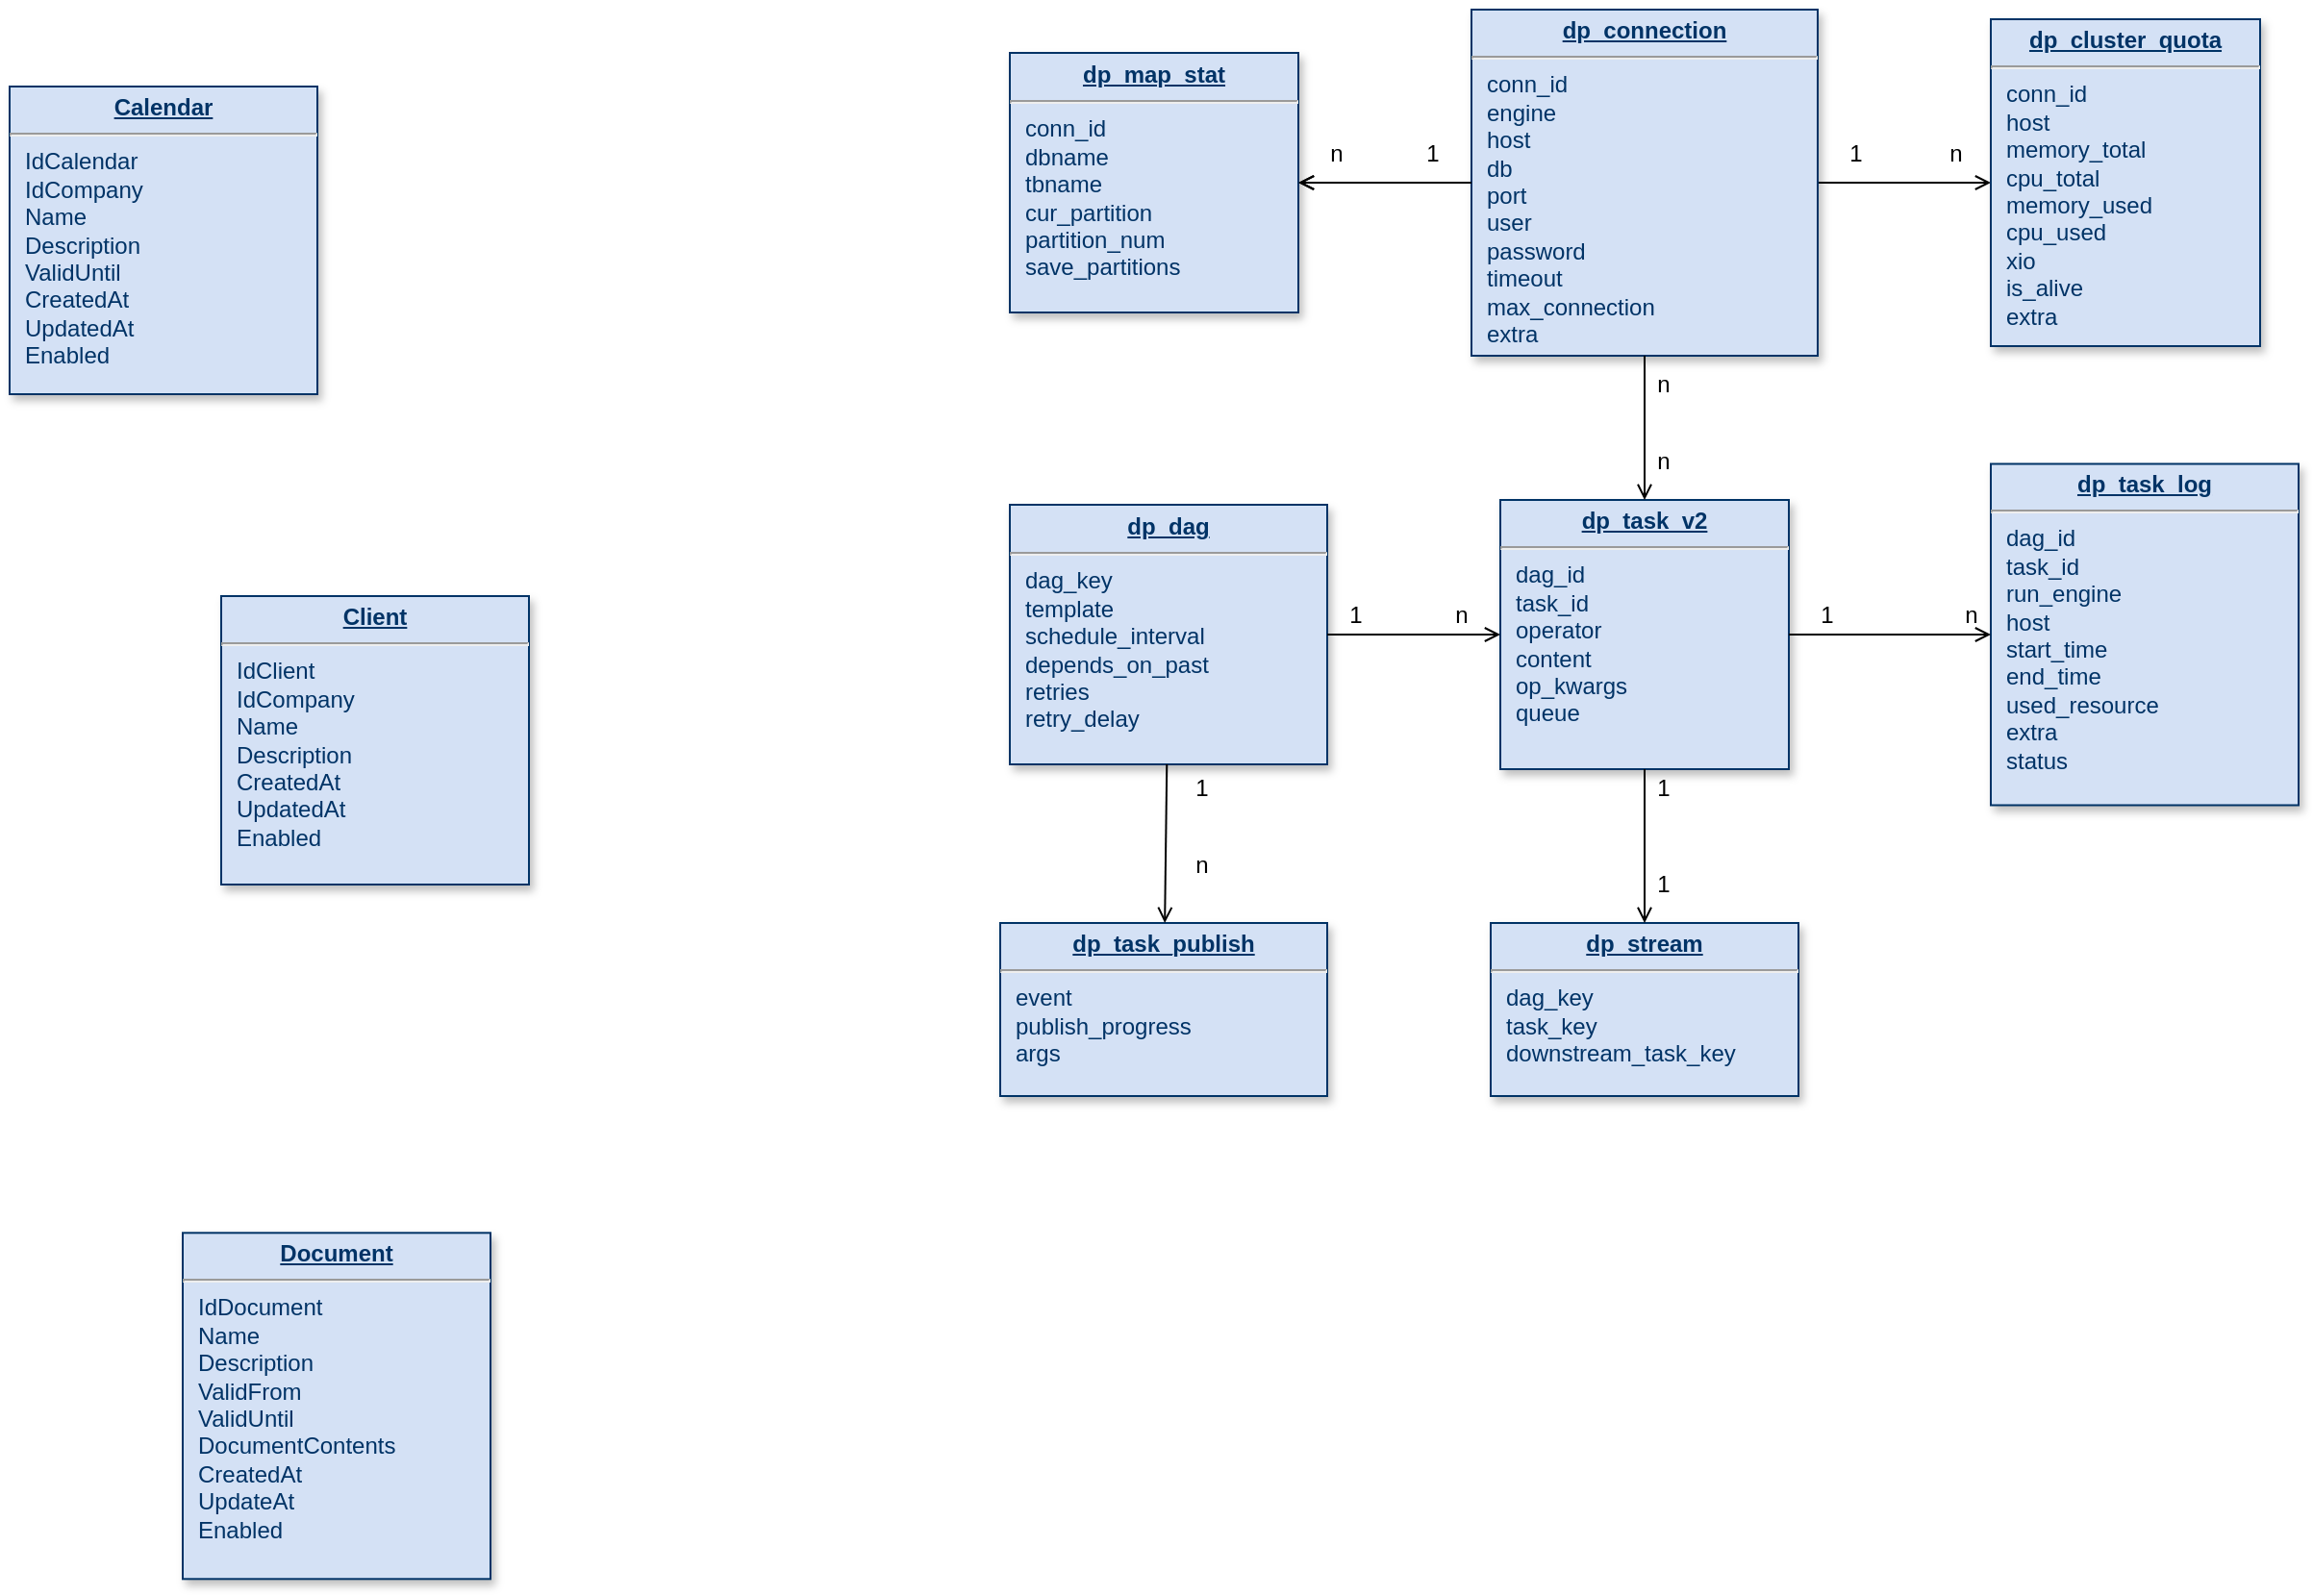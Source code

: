<mxfile version="13.7.5" type="github">
  <diagram name="Page-1" id="efa7a0a1-bf9b-a30e-e6df-94a7791c09e9">
    <mxGraphModel dx="1426" dy="826" grid="1" gridSize="10" guides="1" tooltips="1" connect="1" arrows="1" fold="1" page="1" pageScale="1" pageWidth="826" pageHeight="1169" background="#ffffff" math="0" shadow="0">
      <root>
        <mxCell id="0" />
        <mxCell id="1" parent="0" />
        <mxCell id="21" value="&lt;p style=&quot;margin: 0px; margin-top: 4px; text-align: center; text-decoration: underline;&quot;&gt;&lt;strong&gt;Calendar&lt;/strong&gt;&lt;/p&gt;&lt;hr /&gt;&lt;p style=&quot;margin: 0px; margin-left: 8px;&quot;&gt;IdCalendar&lt;/p&gt;&lt;p style=&quot;margin: 0px; margin-left: 8px;&quot;&gt;IdCompany&lt;/p&gt;&lt;p style=&quot;margin: 0px; margin-left: 8px;&quot;&gt;Name&lt;/p&gt;&lt;p style=&quot;margin: 0px; margin-left: 8px;&quot;&gt;Description&lt;/p&gt;&lt;p style=&quot;margin: 0px; margin-left: 8px;&quot;&gt;ValidUntil&lt;/p&gt;&lt;p style=&quot;margin: 0px; margin-left: 8px;&quot;&gt;CreatedAt&lt;/p&gt;&lt;p style=&quot;margin: 0px; margin-left: 8px;&quot;&gt;UpdatedAt&lt;/p&gt;&lt;p style=&quot;margin: 0px; margin-left: 8px;&quot;&gt;Enabled&lt;/p&gt;" style="verticalAlign=top;align=left;overflow=fill;fontSize=12;fontFamily=Helvetica;html=1;strokeColor=#003366;shadow=1;fillColor=#D4E1F5;fontColor=#003366" parent="1" vertex="1">
          <mxGeometry x="40.0" y="285.0" width="160" height="160" as="geometry" />
        </mxCell>
        <mxCell id="7DnOVnsCaPbM43TMSj-S-132" value="" style="edgeStyle=none;rounded=1;orthogonalLoop=1;jettySize=auto;html=1;endArrow=open;endFill=0;" edge="1" parent="1" source="22" target="7DnOVnsCaPbM43TMSj-S-127">
          <mxGeometry relative="1" as="geometry" />
        </mxCell>
        <mxCell id="7DnOVnsCaPbM43TMSj-S-147" value="" style="edgeStyle=none;rounded=1;orthogonalLoop=1;jettySize=auto;html=1;endArrow=open;endFill=0;" edge="1" parent="1" source="22" target="7DnOVnsCaPbM43TMSj-S-131">
          <mxGeometry relative="1" as="geometry" />
        </mxCell>
        <mxCell id="22" value="&lt;p style=&quot;margin: 0px ; margin-top: 4px ; text-align: center ; text-decoration: underline&quot;&gt;&lt;b&gt;dp_connection&lt;/b&gt;&lt;/p&gt;&lt;hr&gt;&lt;p style=&quot;margin: 0px ; margin-left: 8px&quot;&gt;conn_id&lt;br&gt;&lt;/p&gt;&lt;p style=&quot;margin: 0px ; margin-left: 8px&quot;&gt;engine&lt;/p&gt;&lt;p style=&quot;margin: 0px ; margin-left: 8px&quot;&gt;host&lt;br&gt;&lt;/p&gt;&lt;p style=&quot;margin: 0px ; margin-left: 8px&quot;&gt;db&lt;/p&gt;&lt;p style=&quot;margin: 0px ; margin-left: 8px&quot;&gt;port&lt;/p&gt;&lt;p style=&quot;margin: 0px ; margin-left: 8px&quot;&gt;user&lt;br&gt;&lt;/p&gt;&lt;p style=&quot;margin: 0px ; margin-left: 8px&quot;&gt;password&lt;br&gt;&lt;/p&gt;&lt;p style=&quot;margin: 0px ; margin-left: 8px&quot;&gt;timeout&lt;/p&gt;&lt;p style=&quot;margin: 0px ; margin-left: 8px&quot;&gt;max_connection&lt;br&gt;&lt;/p&gt;&lt;p style=&quot;margin: 0px ; margin-left: 8px&quot;&gt;extra&lt;br&gt;&lt;/p&gt;&lt;p style=&quot;margin: 0px ; margin-left: 8px&quot;&gt;&lt;br&gt;&lt;/p&gt;&lt;p style=&quot;margin: 0px ; margin-left: 8px&quot;&gt;&lt;br&gt;&lt;/p&gt;&lt;p style=&quot;margin: 0px ; margin-left: 8px&quot;&gt;&lt;br&gt;&lt;/p&gt;&lt;p style=&quot;margin: 0px ; margin-left: 8px&quot;&gt;&lt;br&gt;&lt;/p&gt;&lt;p style=&quot;margin: 0px ; margin-left: 8px&quot;&gt;&lt;br&gt;&lt;/p&gt;" style="verticalAlign=top;align=left;overflow=fill;fontSize=12;fontFamily=Helvetica;html=1;strokeColor=#003366;shadow=1;fillColor=#D4E1F5;fontColor=#003366" parent="1" vertex="1">
          <mxGeometry x="800" y="245" width="180" height="180" as="geometry" />
        </mxCell>
        <mxCell id="24" value="&lt;p style=&quot;margin: 0px; margin-top: 4px; text-align: center; text-decoration: underline;&quot;&gt;&lt;strong&gt;Client&lt;/strong&gt;&lt;/p&gt;&lt;hr /&gt;&lt;p style=&quot;margin: 0px; margin-left: 8px;&quot;&gt;IdClient&lt;/p&gt;&lt;p style=&quot;margin: 0px; margin-left: 8px;&quot;&gt;IdCompany&lt;/p&gt;&lt;p style=&quot;margin: 0px; margin-left: 8px;&quot;&gt;Name&lt;/p&gt;&lt;p style=&quot;margin: 0px; margin-left: 8px;&quot;&gt;Description&lt;/p&gt;&lt;p style=&quot;margin: 0px; margin-left: 8px;&quot;&gt;CreatedAt&lt;/p&gt;&lt;p style=&quot;margin: 0px; margin-left: 8px;&quot;&gt;UpdatedAt&lt;/p&gt;&lt;p style=&quot;margin: 0px; margin-left: 8px;&quot;&gt;Enabled&lt;/p&gt;" style="verticalAlign=top;align=left;overflow=fill;fontSize=12;fontFamily=Helvetica;html=1;strokeColor=#003366;shadow=1;fillColor=#D4E1F5;fontColor=#003366" parent="1" vertex="1">
          <mxGeometry x="150.0" y="550.0" width="160" height="150" as="geometry" />
        </mxCell>
        <mxCell id="28" value="&lt;p style=&quot;margin: 0px; margin-top: 4px; text-align: center; text-decoration: underline;&quot;&gt;&lt;strong&gt;Document&lt;/strong&gt;&lt;/p&gt;&lt;hr /&gt;&lt;p style=&quot;margin: 0px; margin-left: 8px;&quot;&gt;IdDocument&lt;/p&gt;&lt;p style=&quot;margin: 0px; margin-left: 8px;&quot;&gt;Name&lt;/p&gt;&lt;p style=&quot;margin: 0px; margin-left: 8px;&quot;&gt;Description&lt;/p&gt;&lt;p style=&quot;margin: 0px; margin-left: 8px;&quot;&gt;ValidFrom&lt;/p&gt;&lt;p style=&quot;margin: 0px; margin-left: 8px;&quot;&gt;ValidUntil&lt;/p&gt;&lt;p style=&quot;margin: 0px; margin-left: 8px;&quot;&gt;DocumentContents&lt;/p&gt;&lt;p style=&quot;margin: 0px; margin-left: 8px;&quot;&gt;CreatedAt&lt;/p&gt;&lt;p style=&quot;margin: 0px; margin-left: 8px;&quot;&gt;UpdateAt&lt;/p&gt;&lt;p style=&quot;margin: 0px; margin-left: 8px;&quot;&gt;Enabled&lt;/p&gt;" style="verticalAlign=top;align=left;overflow=fill;fontSize=12;fontFamily=Helvetica;html=1;strokeColor=#003366;shadow=1;fillColor=#D4E1F5;fontColor=#003366" parent="1" vertex="1">
          <mxGeometry x="130.0" y="881.16" width="160" height="180" as="geometry" />
        </mxCell>
        <mxCell id="7DnOVnsCaPbM43TMSj-S-116" value="&lt;p style=&quot;margin: 0px ; margin-top: 4px ; text-align: center ; text-decoration: underline&quot;&gt;&lt;b&gt;dp_dag&lt;/b&gt;&lt;/p&gt;&lt;hr&gt;&lt;p style=&quot;margin: 0px ; margin-left: 8px&quot;&gt;dag_key&lt;br&gt;&lt;/p&gt;&lt;p style=&quot;margin: 0px ; margin-left: 8px&quot;&gt;template&lt;br&gt;&lt;/p&gt;&lt;p style=&quot;margin: 0px ; margin-left: 8px&quot;&gt;schedule_interval&lt;br&gt;&lt;/p&gt;&lt;p style=&quot;margin: 0px ; margin-left: 8px&quot;&gt;depends_on_past&lt;br&gt;&lt;/p&gt;&lt;p style=&quot;margin: 0px ; margin-left: 8px&quot;&gt;retries&lt;br&gt;&lt;/p&gt;&lt;p style=&quot;margin: 0px ; margin-left: 8px&quot;&gt;retry_delay&lt;br&gt;&lt;/p&gt;" style="verticalAlign=top;align=left;overflow=fill;fontSize=12;fontFamily=Helvetica;html=1;strokeColor=#003366;shadow=1;fillColor=#D4E1F5;fontColor=#003366" vertex="1" parent="1">
          <mxGeometry x="560" y="502.5" width="165" height="135" as="geometry" />
        </mxCell>
        <mxCell id="7DnOVnsCaPbM43TMSj-S-118" value="&lt;p style=&quot;margin: 0px ; margin-top: 4px ; text-align: center ; text-decoration: underline&quot;&gt;&lt;b&gt;dp_task_log&lt;/b&gt;&lt;/p&gt;&lt;hr&gt;&lt;p style=&quot;margin: 0px ; margin-left: 8px&quot;&gt;dag_id&lt;/p&gt;&lt;p style=&quot;margin: 0px ; margin-left: 8px&quot;&gt;task_id&lt;/p&gt;&lt;p style=&quot;margin: 0px ; margin-left: 8px&quot;&gt;run_engine&lt;br&gt;&lt;/p&gt;&lt;p style=&quot;margin: 0px ; margin-left: 8px&quot;&gt;host&lt;/p&gt;&lt;p style=&quot;margin: 0px ; margin-left: 8px&quot;&gt;start_time&lt;/p&gt;&lt;p style=&quot;margin: 0px ; margin-left: 8px&quot;&gt;end_time&lt;/p&gt;&lt;p style=&quot;margin: 0px ; margin-left: 8px&quot;&gt;used_resource&lt;/p&gt;&lt;p style=&quot;margin: 0px ; margin-left: 8px&quot;&gt;extra&lt;/p&gt;&lt;p style=&quot;margin: 0px ; margin-left: 8px&quot;&gt;status&lt;/p&gt;&lt;p style=&quot;margin: 0px ; margin-left: 8px&quot;&gt;&lt;br&gt;&lt;/p&gt;" style="verticalAlign=top;align=left;overflow=fill;fontSize=12;fontFamily=Helvetica;html=1;strokeColor=#003366;shadow=1;fillColor=#D4E1F5;fontColor=#003366" vertex="1" parent="1">
          <mxGeometry x="1070" y="481.25" width="160" height="177.5" as="geometry" />
        </mxCell>
        <mxCell id="7DnOVnsCaPbM43TMSj-S-127" value="&lt;p style=&quot;margin: 0px ; margin-top: 4px ; text-align: center ; text-decoration: underline&quot;&gt;&lt;b&gt;dp_cluster_quota&lt;/b&gt;&lt;/p&gt;&lt;hr&gt;&lt;p style=&quot;margin: 0px ; margin-left: 8px&quot;&gt;conn_id&lt;/p&gt;&lt;p style=&quot;margin: 0px ; margin-left: 8px&quot;&gt;host&lt;/p&gt;&lt;p style=&quot;margin: 0px ; margin-left: 8px&quot;&gt;memory_total&lt;/p&gt;&lt;p style=&quot;margin: 0px ; margin-left: 8px&quot;&gt;cpu_total&lt;/p&gt;&lt;p style=&quot;margin: 0px ; margin-left: 8px&quot;&gt;memory_used&lt;/p&gt;&lt;p style=&quot;margin: 0px ; margin-left: 8px&quot;&gt;cpu_used&lt;/p&gt;&lt;p style=&quot;margin: 0px ; margin-left: 8px&quot;&gt;xio&lt;/p&gt;&lt;p style=&quot;margin: 0px ; margin-left: 8px&quot;&gt;is_alive&lt;/p&gt;&lt;p style=&quot;margin: 0px ; margin-left: 8px&quot;&gt;extra&lt;/p&gt;&lt;p style=&quot;margin: 0px ; margin-left: 8px&quot;&gt;&lt;br&gt;&lt;/p&gt;&lt;p style=&quot;margin: 0px ; margin-left: 8px&quot;&gt;&lt;br&gt;&lt;/p&gt;&lt;p style=&quot;margin: 0px ; margin-left: 8px&quot;&gt;&lt;br&gt;&lt;/p&gt;&lt;p style=&quot;margin: 0px ; margin-left: 8px&quot;&gt;&lt;br&gt;&lt;/p&gt;&lt;p style=&quot;margin: 0px ; margin-left: 8px&quot;&gt;&lt;br&gt;&lt;/p&gt;&lt;p style=&quot;margin: 0px ; margin-left: 8px&quot;&gt;&lt;br&gt;&lt;/p&gt;" style="verticalAlign=top;align=left;overflow=fill;fontSize=12;fontFamily=Helvetica;html=1;strokeColor=#003366;shadow=1;fillColor=#D4E1F5;fontColor=#003366" vertex="1" parent="1">
          <mxGeometry x="1070" y="250" width="140" height="170" as="geometry" />
        </mxCell>
        <mxCell id="7DnOVnsCaPbM43TMSj-S-129" value="&lt;p style=&quot;margin: 0px ; margin-top: 4px ; text-align: center ; text-decoration: underline&quot;&gt;&lt;b&gt;dp_task_publish&lt;/b&gt;&lt;/p&gt;&lt;hr&gt;&lt;p style=&quot;margin: 0px ; margin-left: 8px&quot;&gt;event&lt;/p&gt;&lt;p style=&quot;margin: 0px ; margin-left: 8px&quot;&gt;publish_progress&lt;/p&gt;&lt;p style=&quot;margin: 0px ; margin-left: 8px&quot;&gt;args&lt;/p&gt;&lt;p style=&quot;margin: 0px ; margin-left: 8px&quot;&gt;&lt;br&gt;&lt;/p&gt;" style="verticalAlign=top;align=left;overflow=fill;fontSize=12;fontFamily=Helvetica;html=1;strokeColor=#003366;shadow=1;fillColor=#D4E1F5;fontColor=#003366" vertex="1" parent="1">
          <mxGeometry x="555" y="720" width="170" height="90" as="geometry" />
        </mxCell>
        <mxCell id="7DnOVnsCaPbM43TMSj-S-130" value="&lt;p style=&quot;margin: 0px ; margin-top: 4px ; text-align: center ; text-decoration: underline&quot;&gt;&lt;b&gt;dp_task_v2&lt;/b&gt;&lt;/p&gt;&lt;hr&gt;&lt;p style=&quot;margin: 0px ; margin-left: 8px&quot;&gt;&lt;span&gt;dag_id&lt;/span&gt;&lt;br&gt;&lt;/p&gt;&lt;p style=&quot;margin: 0px ; margin-left: 8px&quot;&gt;task_id&lt;/p&gt;&lt;p style=&quot;margin: 0px ; margin-left: 8px&quot;&gt;&lt;span&gt;operator&lt;/span&gt;&lt;/p&gt;&lt;p style=&quot;margin: 0px ; margin-left: 8px&quot;&gt;content&lt;br&gt;&lt;/p&gt;&lt;p style=&quot;margin: 0px ; margin-left: 8px&quot;&gt;op_kwargs&lt;/p&gt;&lt;p style=&quot;margin: 0px ; margin-left: 8px&quot;&gt;queue&lt;/p&gt;&lt;p style=&quot;margin: 0px ; margin-left: 8px&quot;&gt;&lt;br&gt;&lt;/p&gt;&lt;p style=&quot;margin: 0px ; margin-left: 8px&quot;&gt;&lt;br&gt;&lt;/p&gt;" style="verticalAlign=top;align=left;overflow=fill;fontSize=12;fontFamily=Helvetica;html=1;strokeColor=#003366;shadow=1;fillColor=#D4E1F5;fontColor=#003366" vertex="1" parent="1">
          <mxGeometry x="815" y="500" width="150" height="140" as="geometry" />
        </mxCell>
        <mxCell id="7DnOVnsCaPbM43TMSj-S-131" value="&lt;p style=&quot;margin: 0px ; margin-top: 4px ; text-align: center ; text-decoration: underline&quot;&gt;&lt;b&gt;dp_map_stat&lt;/b&gt;&lt;/p&gt;&lt;hr&gt;&lt;p style=&quot;margin: 0px ; margin-left: 8px&quot;&gt;conn_id&lt;/p&gt;&lt;p style=&quot;margin: 0px ; margin-left: 8px&quot;&gt;dbname&lt;br&gt;&lt;/p&gt;&lt;p style=&quot;margin: 0px ; margin-left: 8px&quot;&gt;tbname&lt;br&gt;&lt;/p&gt;&lt;p style=&quot;margin: 0px ; margin-left: 8px&quot;&gt;cur_partition&lt;br&gt;&lt;/p&gt;&lt;p style=&quot;margin: 0px ; margin-left: 8px&quot;&gt;partition_num&lt;/p&gt;&lt;p style=&quot;margin: 0px ; margin-left: 8px&quot;&gt;&lt;span&gt;save_partitions&lt;/span&gt;&lt;br&gt;&lt;/p&gt;&lt;p style=&quot;margin: 0px ; margin-left: 8px&quot;&gt;&lt;br&gt;&lt;/p&gt;" style="verticalAlign=top;align=left;overflow=fill;fontSize=12;fontFamily=Helvetica;html=1;strokeColor=#003366;shadow=1;fillColor=#D4E1F5;fontColor=#003366" vertex="1" parent="1">
          <mxGeometry x="560" y="267.5" width="150" height="135" as="geometry" />
        </mxCell>
        <mxCell id="7DnOVnsCaPbM43TMSj-S-133" value="" style="edgeStyle=none;rounded=1;orthogonalLoop=1;jettySize=auto;html=1;endArrow=open;endFill=0;entryX=1;entryY=0.5;entryDx=0;entryDy=0;" edge="1" parent="1" source="22" target="7DnOVnsCaPbM43TMSj-S-131">
          <mxGeometry relative="1" as="geometry">
            <mxPoint x="780" y="320" as="sourcePoint" />
            <mxPoint x="800" y="470" as="targetPoint" />
          </mxGeometry>
        </mxCell>
        <mxCell id="7DnOVnsCaPbM43TMSj-S-134" value="" style="endArrow=open;html=1;rounded=1;endFill=0;entryX=0.5;entryY=0;entryDx=0;entryDy=0;exitX=0.5;exitY=1;exitDx=0;exitDy=0;" edge="1" parent="1" source="22" target="7DnOVnsCaPbM43TMSj-S-130">
          <mxGeometry width="50" height="50" relative="1" as="geometry">
            <mxPoint x="826" y="471.8" as="sourcePoint" />
            <mxPoint x="916" y="470" as="targetPoint" />
          </mxGeometry>
        </mxCell>
        <mxCell id="7DnOVnsCaPbM43TMSj-S-135" value="" style="endArrow=open;html=1;rounded=1;endFill=0;exitX=1;exitY=0.5;exitDx=0;exitDy=0;" edge="1" parent="1" source="7DnOVnsCaPbM43TMSj-S-130" target="7DnOVnsCaPbM43TMSj-S-118">
          <mxGeometry width="50" height="50" relative="1" as="geometry">
            <mxPoint x="900" y="435" as="sourcePoint" />
            <mxPoint x="900" y="520" as="targetPoint" />
          </mxGeometry>
        </mxCell>
        <mxCell id="7DnOVnsCaPbM43TMSj-S-136" value="&lt;p style=&quot;margin: 0px ; margin-top: 4px ; text-align: center ; text-decoration: underline&quot;&gt;&lt;b&gt;dp_stream&lt;/b&gt;&lt;/p&gt;&lt;hr&gt;&lt;p style=&quot;margin: 0px ; margin-left: 8px&quot;&gt;dag_key&lt;br&gt;&lt;/p&gt;&lt;p style=&quot;margin: 0px ; margin-left: 8px&quot;&gt;task_key&lt;br&gt;&lt;/p&gt;&lt;p style=&quot;margin: 0px ; margin-left: 8px&quot;&gt;downstream_task_key&lt;br&gt;&lt;/p&gt;" style="verticalAlign=top;align=left;overflow=fill;fontSize=12;fontFamily=Helvetica;html=1;strokeColor=#003366;shadow=1;fillColor=#D4E1F5;fontColor=#003366" vertex="1" parent="1">
          <mxGeometry x="810" y="720" width="160" height="90" as="geometry" />
        </mxCell>
        <mxCell id="7DnOVnsCaPbM43TMSj-S-139" value="" style="endArrow=open;html=1;rounded=1;endFill=0;" edge="1" parent="1" source="7DnOVnsCaPbM43TMSj-S-130" target="7DnOVnsCaPbM43TMSj-S-136">
          <mxGeometry width="50" height="50" relative="1" as="geometry">
            <mxPoint x="770" y="700" as="sourcePoint" />
            <mxPoint x="875" y="700" as="targetPoint" />
          </mxGeometry>
        </mxCell>
        <mxCell id="7DnOVnsCaPbM43TMSj-S-140" value="" style="endArrow=open;html=1;rounded=1;endFill=0;exitX=1;exitY=0.5;exitDx=0;exitDy=0;" edge="1" parent="1" source="7DnOVnsCaPbM43TMSj-S-116" target="7DnOVnsCaPbM43TMSj-S-130">
          <mxGeometry width="50" height="50" relative="1" as="geometry">
            <mxPoint x="740" y="557.5" as="sourcePoint" />
            <mxPoint x="740" y="647.5" as="targetPoint" />
          </mxGeometry>
        </mxCell>
        <mxCell id="7DnOVnsCaPbM43TMSj-S-145" value="1" style="text;html=1;strokeColor=none;fillColor=none;align=center;verticalAlign=middle;whiteSpace=wrap;rounded=0;" vertex="1" parent="1">
          <mxGeometry x="980" y="310" width="40" height="20" as="geometry" />
        </mxCell>
        <mxCell id="7DnOVnsCaPbM43TMSj-S-146" value="n" style="text;html=1;strokeColor=none;fillColor=none;align=center;verticalAlign=middle;whiteSpace=wrap;rounded=0;" vertex="1" parent="1">
          <mxGeometry x="1031.5" y="310" width="40" height="20" as="geometry" />
        </mxCell>
        <mxCell id="7DnOVnsCaPbM43TMSj-S-148" value="1" style="text;html=1;strokeColor=none;fillColor=none;align=center;verticalAlign=middle;whiteSpace=wrap;rounded=0;" vertex="1" parent="1">
          <mxGeometry x="760" y="310" width="40" height="20" as="geometry" />
        </mxCell>
        <mxCell id="7DnOVnsCaPbM43TMSj-S-149" value="n" style="text;html=1;strokeColor=none;fillColor=none;align=center;verticalAlign=middle;whiteSpace=wrap;rounded=0;" vertex="1" parent="1">
          <mxGeometry x="710" y="310" width="40" height="20" as="geometry" />
        </mxCell>
        <mxCell id="7DnOVnsCaPbM43TMSj-S-150" value="n" style="text;html=1;strokeColor=none;fillColor=none;align=center;verticalAlign=middle;whiteSpace=wrap;rounded=0;" vertex="1" parent="1">
          <mxGeometry x="880" y="430" width="40" height="20" as="geometry" />
        </mxCell>
        <mxCell id="7DnOVnsCaPbM43TMSj-S-151" value="n" style="text;html=1;strokeColor=none;fillColor=none;align=center;verticalAlign=middle;whiteSpace=wrap;rounded=0;" vertex="1" parent="1">
          <mxGeometry x="880" y="470" width="40" height="20" as="geometry" />
        </mxCell>
        <mxCell id="7DnOVnsCaPbM43TMSj-S-152" value="1" style="text;html=1;strokeColor=none;fillColor=none;align=center;verticalAlign=middle;whiteSpace=wrap;rounded=0;" vertex="1" parent="1">
          <mxGeometry x="720" y="550" width="40" height="20" as="geometry" />
        </mxCell>
        <mxCell id="7DnOVnsCaPbM43TMSj-S-153" value="n" style="text;html=1;strokeColor=none;fillColor=none;align=center;verticalAlign=middle;whiteSpace=wrap;rounded=0;" vertex="1" parent="1">
          <mxGeometry x="775" y="550" width="40" height="20" as="geometry" />
        </mxCell>
        <mxCell id="7DnOVnsCaPbM43TMSj-S-154" value="1" style="text;html=1;strokeColor=none;fillColor=none;align=center;verticalAlign=middle;whiteSpace=wrap;rounded=0;" vertex="1" parent="1">
          <mxGeometry x="965" y="550" width="40" height="20" as="geometry" />
        </mxCell>
        <mxCell id="7DnOVnsCaPbM43TMSj-S-155" value="n" style="text;html=1;strokeColor=none;fillColor=none;align=center;verticalAlign=middle;whiteSpace=wrap;rounded=0;" vertex="1" parent="1">
          <mxGeometry x="1040" y="550" width="40" height="20" as="geometry" />
        </mxCell>
        <mxCell id="7DnOVnsCaPbM43TMSj-S-156" value="1" style="text;html=1;strokeColor=none;fillColor=none;align=center;verticalAlign=middle;whiteSpace=wrap;rounded=0;" vertex="1" parent="1">
          <mxGeometry x="880" y="640" width="40" height="20" as="geometry" />
        </mxCell>
        <mxCell id="7DnOVnsCaPbM43TMSj-S-157" value="1" style="text;html=1;strokeColor=none;fillColor=none;align=center;verticalAlign=middle;whiteSpace=wrap;rounded=0;" vertex="1" parent="1">
          <mxGeometry x="880" y="690" width="40" height="20" as="geometry" />
        </mxCell>
        <mxCell id="7DnOVnsCaPbM43TMSj-S-158" value="" style="endArrow=open;html=1;rounded=1;endFill=0;" edge="1" parent="1" source="7DnOVnsCaPbM43TMSj-S-116" target="7DnOVnsCaPbM43TMSj-S-129">
          <mxGeometry width="50" height="50" relative="1" as="geometry">
            <mxPoint x="620" y="660" as="sourcePoint" />
            <mxPoint x="620" y="740" as="targetPoint" />
          </mxGeometry>
        </mxCell>
        <mxCell id="7DnOVnsCaPbM43TMSj-S-159" value="1" style="text;html=1;strokeColor=none;fillColor=none;align=center;verticalAlign=middle;whiteSpace=wrap;rounded=0;" vertex="1" parent="1">
          <mxGeometry x="640" y="640" width="40" height="20" as="geometry" />
        </mxCell>
        <mxCell id="7DnOVnsCaPbM43TMSj-S-160" value="n" style="text;html=1;strokeColor=none;fillColor=none;align=center;verticalAlign=middle;whiteSpace=wrap;rounded=0;" vertex="1" parent="1">
          <mxGeometry x="640" y="680" width="40" height="20" as="geometry" />
        </mxCell>
      </root>
    </mxGraphModel>
  </diagram>
</mxfile>

